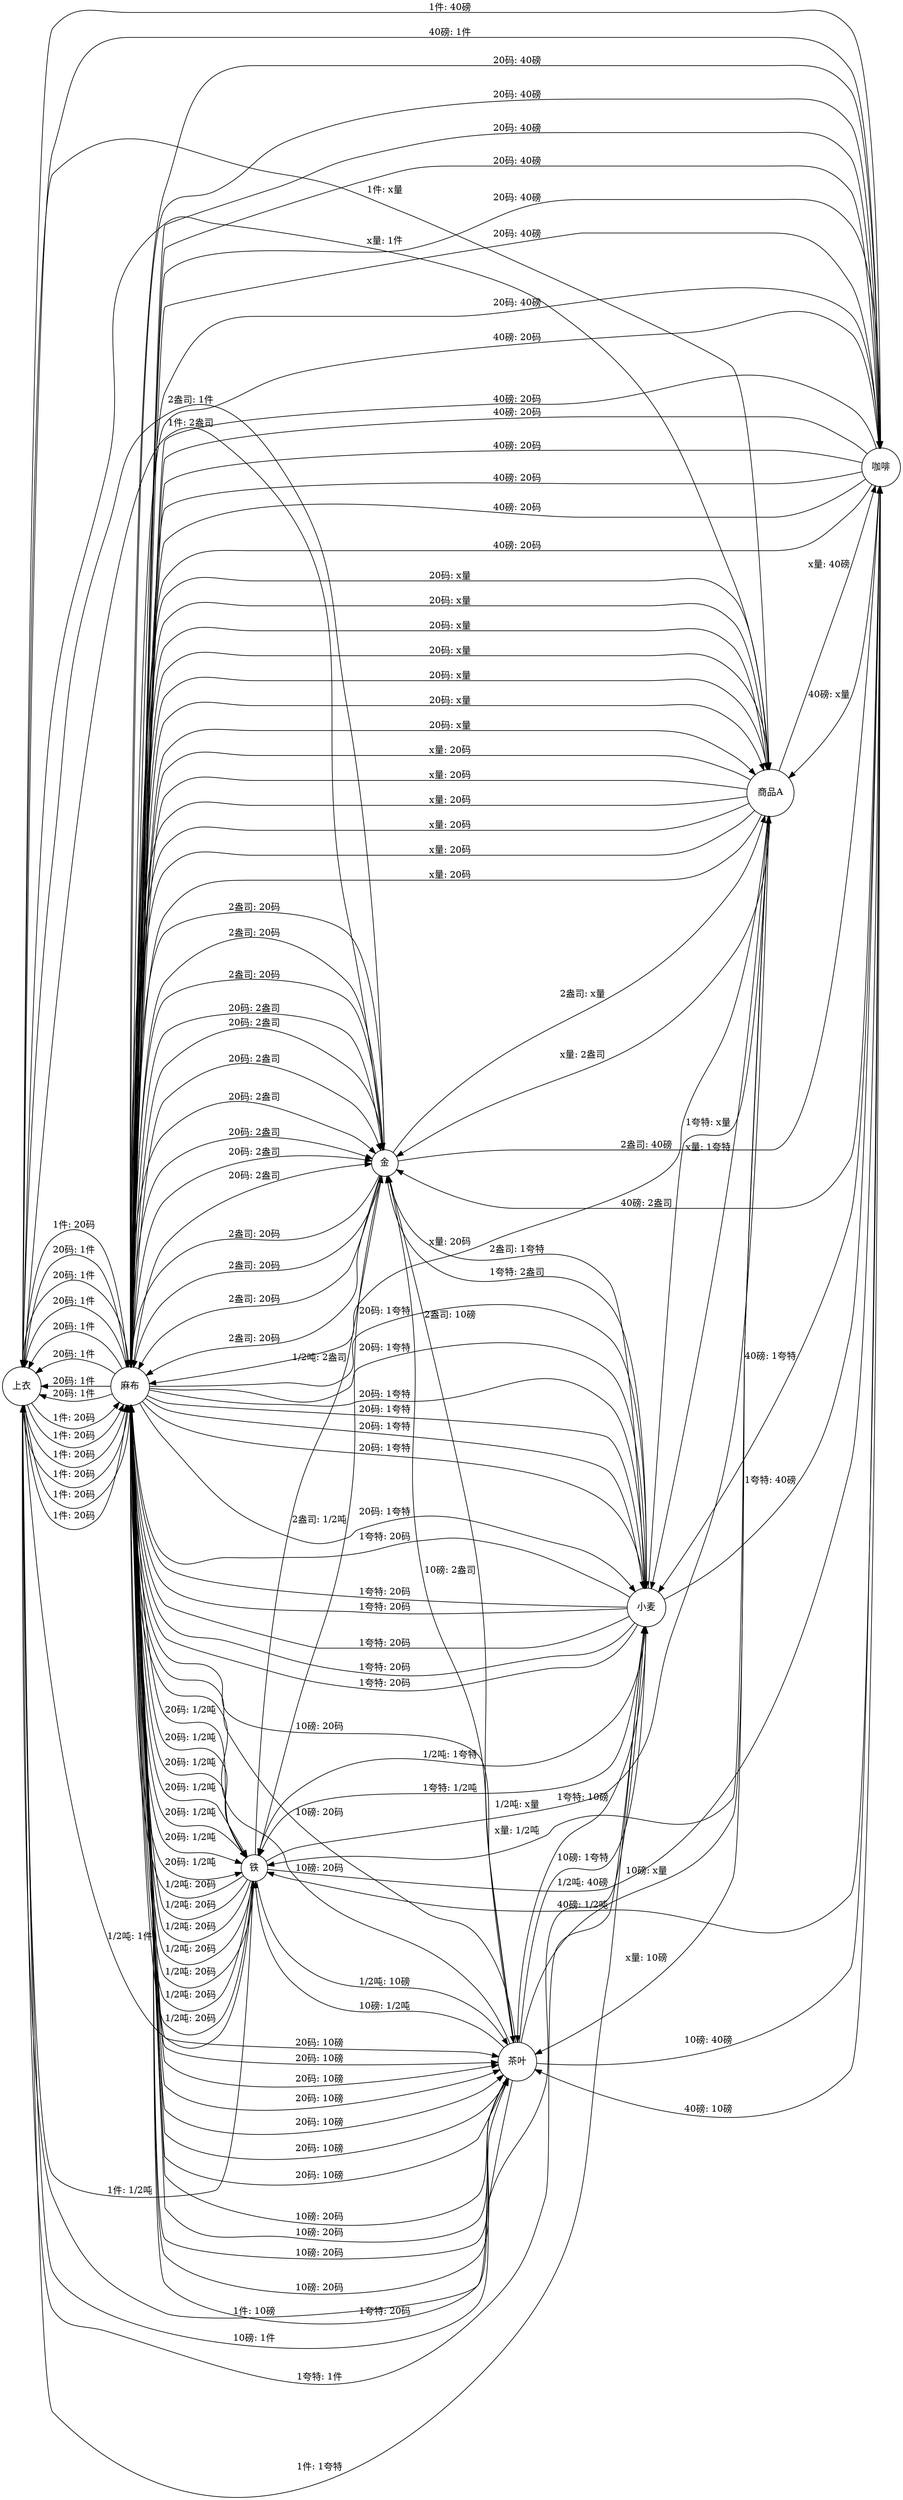 digraph 价值形式理论 {
    rankdir=LR;
    node [shape=circle];
    "上衣" -> "麻布" [label="1件: 20码"];
    "上衣" -> "麻布" [label="1件: 20码"];
    "上衣" -> "咖啡" [label="1件: 40磅"];
    "上衣" -> "麻布" [label="1件: 20码"];
    "上衣" -> "商品A" [label="1件: x量"];
    "上衣" -> "麻布" [label="1件: 20码"];
    "上衣" -> "小麦" [label="1件: 1夸特"];
    "上衣" -> "麻布" [label="1件: 20码"];
    "上衣" -> "茶叶" [label="1件: 10磅"];
    "上衣" -> "麻布" [label="1件: 20码"];
    "上衣" -> "金" [label="1件: 2盎司"];
    "上衣" -> "麻布" [label="1件: 20码"];
    "上衣" -> "铁" [label="1件: 1/2吨"];
    "咖啡" -> "麻布" [label="40磅: 20码"];
    "咖啡" -> "上衣" [label="40磅: 1件"];
    "咖啡" -> "麻布" [label="40磅: 20码"];
    "咖啡" -> "麻布" [label="40磅: 20码"];
    "咖啡" -> "商品A" [label="40磅: x量"];
    "咖啡" -> "麻布" [label="40磅: 20码"];
    "咖啡" -> "小麦" [label="40磅: 1夸特"];
    "咖啡" -> "麻布" [label="40磅: 20码"];
    "咖啡" -> "茶叶" [label="40磅: 10磅"];
    "咖啡" -> "麻布" [label="40磅: 20码"];
    "咖啡" -> "金" [label="40磅: 2盎司"];
    "咖啡" -> "麻布" [label="40磅: 20码"];
    "咖啡" -> "铁" [label="40磅: 1/2吨"];
    "商品A" -> "麻布" [label="x量: 20码"];
    "商品A" -> "上衣" [label="x量: 1件"];
    "商品A" -> "麻布" [label="x量: 20码"];
    "商品A" -> "咖啡" [label="x量: 40磅"];
    "商品A" -> "麻布" [label="x量: 20码"];
    "商品A" -> "麻布" [label="x量: 20码"];
    "商品A" -> "小麦" [label="x量: 1夸特"];
    "商品A" -> "麻布" [label="x量: 20码"];
    "商品A" -> "茶叶" [label="x量: 10磅"];
    "商品A" -> "麻布" [label="x量: 20码"];
    "商品A" -> "金" [label="x量: 2盎司"];
    "商品A" -> "麻布" [label="x量: 20码"];
    "商品A" -> "铁" [label="x量: 1/2吨"];
    "小麦" -> "麻布" [label="1夸特: 20码"];
    "小麦" -> "上衣" [label="1夸特: 1件"];
    "小麦" -> "麻布" [label="1夸特: 20码"];
    "小麦" -> "咖啡" [label="1夸特: 40磅"];
    "小麦" -> "麻布" [label="1夸特: 20码"];
    "小麦" -> "商品A" [label="1夸特: x量"];
    "小麦" -> "麻布" [label="1夸特: 20码"];
    "小麦" -> "麻布" [label="1夸特: 20码"];
    "小麦" -> "茶叶" [label="1夸特: 10磅"];
    "小麦" -> "麻布" [label="1夸特: 20码"];
    "小麦" -> "金" [label="1夸特: 2盎司"];
    "小麦" -> "麻布" [label="1夸特: 20码"];
    "小麦" -> "铁" [label="1夸特: 1/2吨"];
    "茶叶" -> "麻布" [label="10磅: 20码"];
    "茶叶" -> "上衣" [label="10磅: 1件"];
    "茶叶" -> "麻布" [label="10磅: 20码"];
    "茶叶" -> "咖啡" [label="10磅: 40磅"];
    "茶叶" -> "麻布" [label="10磅: 20码"];
    "茶叶" -> "商品A" [label="10磅: x量"];
    "茶叶" -> "麻布" [label="10磅: 20码"];
    "茶叶" -> "小麦" [label="10磅: 1夸特"];
    "茶叶" -> "麻布" [label="10磅: 20码"];
    "茶叶" -> "麻布" [label="10磅: 20码"];
    "茶叶" -> "金" [label="10磅: 2盎司"];
    "茶叶" -> "麻布" [label="10磅: 20码"];
    "茶叶" -> "铁" [label="10磅: 1/2吨"];
    "金" -> "麻布" [label="2盎司: 20码"];
    "金" -> "上衣" [label="2盎司: 1件"];
    "金" -> "麻布" [label="2盎司: 20码"];
    "金" -> "咖啡" [label="2盎司: 40磅"];
    "金" -> "麻布" [label="2盎司: 20码"];
    "金" -> "商品A" [label="2盎司: x量"];
    "金" -> "麻布" [label="2盎司: 20码"];
    "金" -> "小麦" [label="2盎司: 1夸特"];
    "金" -> "麻布" [label="2盎司: 20码"];
    "金" -> "茶叶" [label="2盎司: 10磅"];
    "金" -> "麻布" [label="2盎司: 20码"];
    "金" -> "麻布" [label="2盎司: 20码"];
    "金" -> "铁" [label="2盎司: 1/2吨"];
    "铁" -> "麻布" [label="1/2吨: 20码"];
    "铁" -> "上衣" [label="1/2吨: 1件"];
    "铁" -> "麻布" [label="1/2吨: 20码"];
    "铁" -> "咖啡" [label="1/2吨: 40磅"];
    "铁" -> "麻布" [label="1/2吨: 20码"];
    "铁" -> "商品A" [label="1/2吨: x量"];
    "铁" -> "麻布" [label="1/2吨: 20码"];
    "铁" -> "小麦" [label="1/2吨: 1夸特"];
    "铁" -> "麻布" [label="1/2吨: 20码"];
    "铁" -> "茶叶" [label="1/2吨: 10磅"];
    "铁" -> "麻布" [label="1/2吨: 20码"];
    "铁" -> "金" [label="1/2吨: 2盎司"];
    "铁" -> "麻布" [label="1/2吨: 20码"];
    "麻布" -> "上衣" [label="20码: 1件"];
    "麻布" -> "咖啡" [label="20码: 40磅"];
    "麻布" -> "商品A" [label="20码: x量"];
    "麻布" -> "小麦" [label="20码: 1夸特"];
    "麻布" -> "茶叶" [label="20码: 10磅"];
    "麻布" -> "金" [label="20码: 2盎司"];
    "麻布" -> "铁" [label="20码: 1/2吨"];
    "麻布" -> "上衣" [label="20码: 1件"];
    "麻布" -> "咖啡" [label="20码: 40磅"];
    "麻布" -> "商品A" [label="20码: x量"];
    "麻布" -> "小麦" [label="20码: 1夸特"];
    "麻布" -> "茶叶" [label="20码: 10磅"];
    "麻布" -> "金" [label="20码: 2盎司"];
    "麻布" -> "铁" [label="20码: 1/2吨"];
    "麻布" -> "上衣" [label="20码: 1件"];
    "麻布" -> "咖啡" [label="20码: 40磅"];
    "麻布" -> "商品A" [label="20码: x量"];
    "麻布" -> "小麦" [label="20码: 1夸特"];
    "麻布" -> "茶叶" [label="20码: 10磅"];
    "麻布" -> "金" [label="20码: 2盎司"];
    "麻布" -> "铁" [label="20码: 1/2吨"];
    "麻布" -> "上衣" [label="20码: 1件"];
    "麻布" -> "咖啡" [label="20码: 40磅"];
    "麻布" -> "商品A" [label="20码: x量"];
    "麻布" -> "小麦" [label="20码: 1夸特"];
    "麻布" -> "茶叶" [label="20码: 10磅"];
    "麻布" -> "金" [label="20码: 2盎司"];
    "麻布" -> "铁" [label="20码: 1/2吨"];
    "麻布" -> "上衣" [label="20码: 1件"];
    "麻布" -> "咖啡" [label="20码: 40磅"];
    "麻布" -> "商品A" [label="20码: x量"];
    "麻布" -> "小麦" [label="20码: 1夸特"];
    "麻布" -> "茶叶" [label="20码: 10磅"];
    "麻布" -> "金" [label="20码: 2盎司"];
    "麻布" -> "铁" [label="20码: 1/2吨"];
    "麻布" -> "上衣" [label="20码: 1件"];
    "麻布" -> "咖啡" [label="20码: 40磅"];
    "麻布" -> "商品A" [label="20码: x量"];
    "麻布" -> "小麦" [label="20码: 1夸特"];
    "麻布" -> "茶叶" [label="20码: 10磅"];
    "麻布" -> "金" [label="20码: 2盎司"];
    "麻布" -> "铁" [label="20码: 1/2吨"];
    "麻布" -> "上衣" [label="20码: 1件"];
    "麻布" -> "咖啡" [label="20码: 40磅"];
    "麻布" -> "商品A" [label="20码: x量"];
    "麻布" -> "小麦" [label="20码: 1夸特"];
    "麻布" -> "茶叶" [label="20码: 10磅"];
    "麻布" -> "金" [label="20码: 2盎司"];
    "麻布" -> "铁" [label="20码: 1/2吨"];
}
